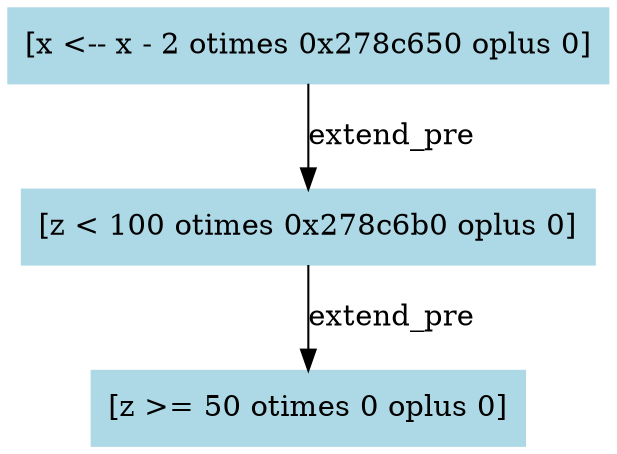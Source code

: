 digraph "[IF x < 20 THEN]" {
"0x2782f30" [label="[x <-- x - 2 otimes 0x278c650 oplus 0]", color=lightblue,style=filled,shape=box]
"0x2782f30" -> "0x278c650" [label=extend_pre,color=black]
"0x278c650" [label="[z < 100 otimes 0x278c6b0 oplus 0]", color=lightblue,style=filled,shape=box]
"0x278c650" -> "0x278c6b0" [label=extend_pre,color=black]
"0x278c6b0" [label="[z >= 50 otimes 0 oplus 0]", color=lightblue,style=filled,shape=box]
}


